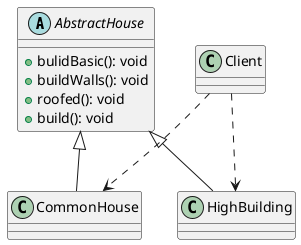 @startuml

abstract class AbstractHouse
AbstractHouse : +bulidBasic(): void
AbstractHouse : +buildWalls(): void
AbstractHouse : +roofed(): void
AbstractHouse : +build(): void

class CommonHouse
class HighBuilding

AbstractHouse <|-- CommonHouse
AbstractHouse <|-- HighBuilding

class Client
Client ..> CommonHouse
Client ..> HighBuilding

@enduml